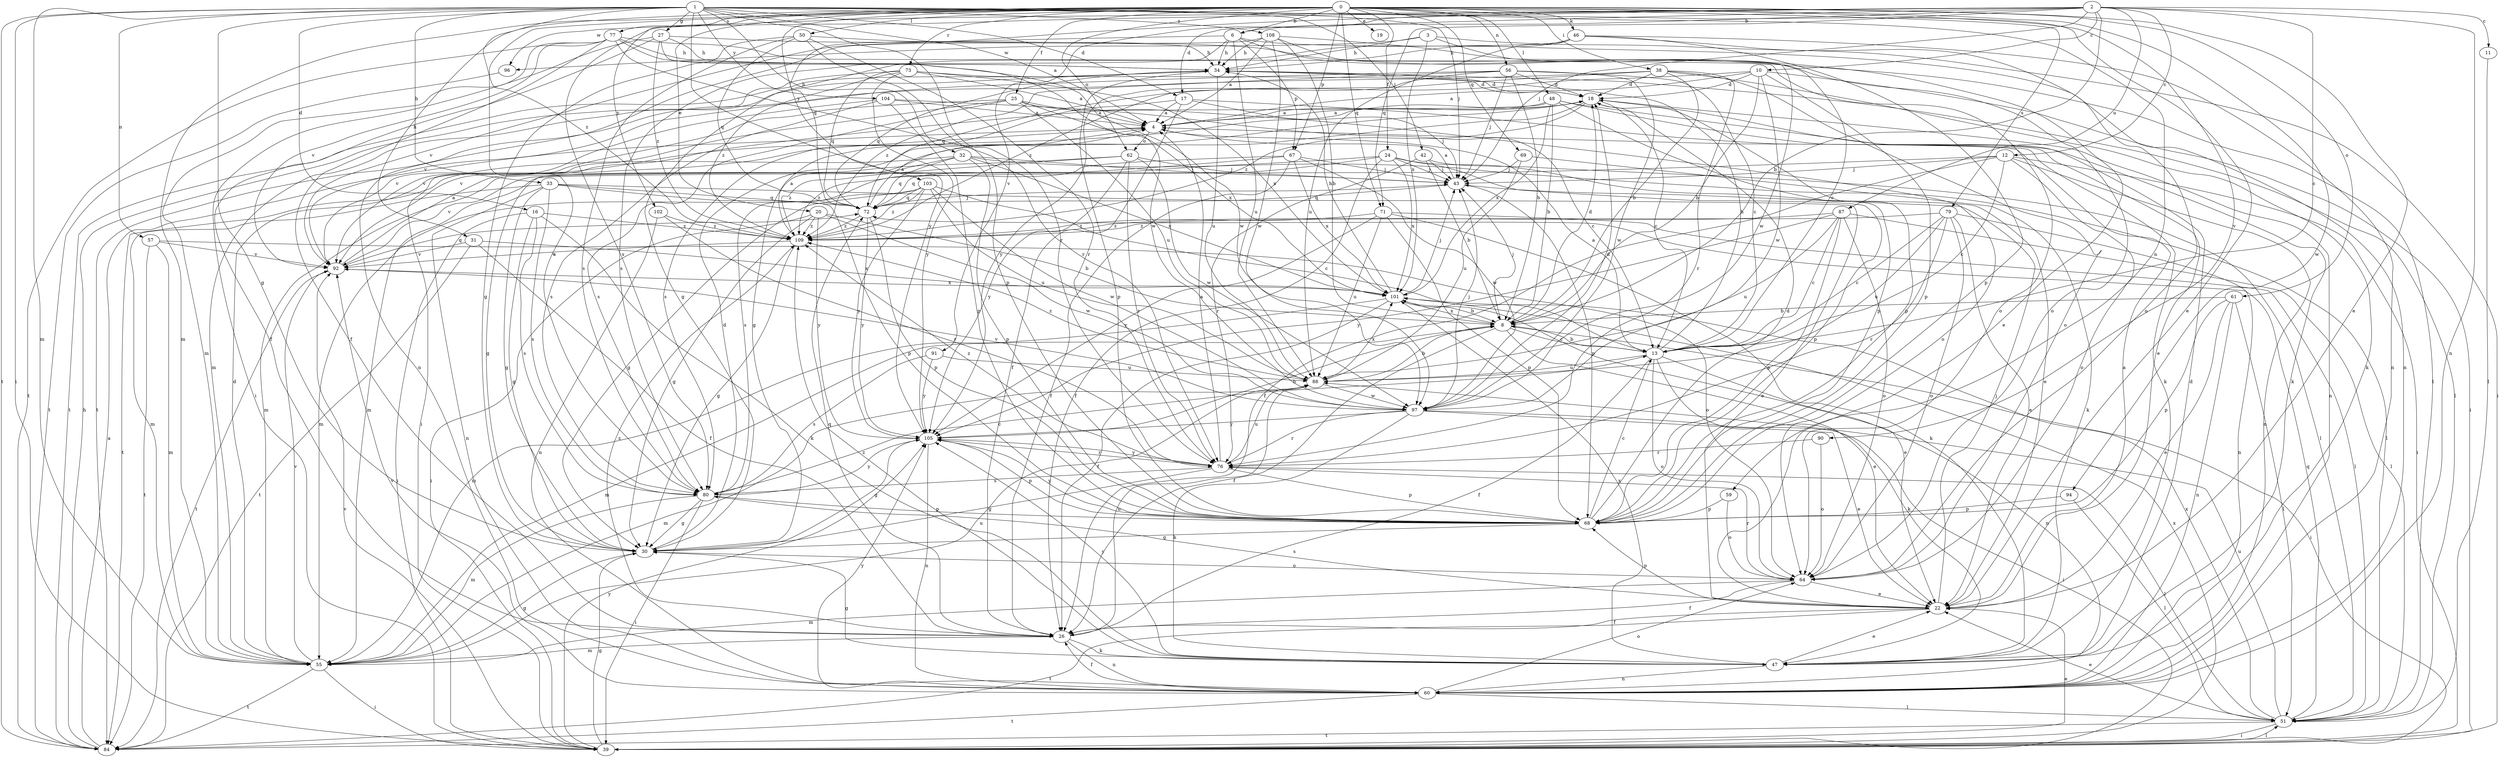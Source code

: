 strict digraph  {
0;
1;
2;
3;
4;
6;
8;
10;
11;
12;
13;
16;
17;
18;
19;
20;
22;
24;
25;
26;
27;
30;
31;
32;
33;
34;
38;
39;
42;
43;
46;
47;
48;
50;
51;
55;
56;
57;
59;
60;
61;
62;
64;
67;
68;
69;
71;
72;
73;
76;
77;
79;
80;
84;
87;
88;
90;
91;
92;
94;
96;
97;
101;
102;
103;
104;
105;
108;
109;
0 -> 6  [label=b];
0 -> 19  [label=e];
0 -> 20  [label=e];
0 -> 22  [label=e];
0 -> 24  [label=f];
0 -> 25  [label=f];
0 -> 31  [label=h];
0 -> 38  [label=i];
0 -> 46  [label=k];
0 -> 48  [label=l];
0 -> 50  [label=l];
0 -> 55  [label=m];
0 -> 56  [label=n];
0 -> 61  [label=o];
0 -> 62  [label=o];
0 -> 67  [label=p];
0 -> 69  [label=q];
0 -> 71  [label=q];
0 -> 73  [label=r];
0 -> 77  [label=s];
0 -> 79  [label=s];
0 -> 80  [label=s];
0 -> 90  [label=v];
0 -> 94  [label=w];
0 -> 102  [label=y];
0 -> 103  [label=y];
1 -> 4  [label=a];
1 -> 16  [label=d];
1 -> 17  [label=d];
1 -> 22  [label=e];
1 -> 27  [label=g];
1 -> 30  [label=g];
1 -> 32  [label=h];
1 -> 33  [label=h];
1 -> 39  [label=i];
1 -> 42  [label=j];
1 -> 43  [label=j];
1 -> 55  [label=m];
1 -> 57  [label=n];
1 -> 59  [label=n];
1 -> 76  [label=r];
1 -> 84  [label=t];
1 -> 104  [label=y];
1 -> 105  [label=y];
1 -> 108  [label=z];
1 -> 109  [label=z];
2 -> 6  [label=b];
2 -> 8  [label=b];
2 -> 10  [label=c];
2 -> 11  [label=c];
2 -> 12  [label=c];
2 -> 13  [label=c];
2 -> 17  [label=d];
2 -> 43  [label=j];
2 -> 60  [label=n];
2 -> 71  [label=q];
2 -> 72  [label=q];
2 -> 80  [label=s];
2 -> 87  [label=u];
2 -> 91  [label=v];
2 -> 96  [label=w];
3 -> 34  [label=h];
3 -> 39  [label=i];
3 -> 96  [label=w];
3 -> 97  [label=w];
3 -> 101  [label=x];
4 -> 62  [label=o];
6 -> 34  [label=h];
6 -> 60  [label=n];
6 -> 64  [label=o];
6 -> 67  [label=p];
6 -> 80  [label=s];
6 -> 88  [label=u];
6 -> 92  [label=v];
8 -> 13  [label=c];
8 -> 18  [label=d];
8 -> 22  [label=e];
8 -> 26  [label=f];
8 -> 39  [label=i];
8 -> 43  [label=j];
8 -> 55  [label=m];
8 -> 101  [label=x];
10 -> 4  [label=a];
10 -> 8  [label=b];
10 -> 18  [label=d];
10 -> 39  [label=i];
10 -> 68  [label=p];
10 -> 72  [label=q];
10 -> 97  [label=w];
11 -> 51  [label=l];
12 -> 13  [label=c];
12 -> 26  [label=f];
12 -> 39  [label=i];
12 -> 43  [label=j];
12 -> 60  [label=n];
12 -> 64  [label=o];
12 -> 80  [label=s];
13 -> 4  [label=a];
13 -> 8  [label=b];
13 -> 26  [label=f];
13 -> 34  [label=h];
13 -> 47  [label=k];
13 -> 60  [label=n];
13 -> 64  [label=o];
13 -> 88  [label=u];
16 -> 30  [label=g];
16 -> 39  [label=i];
16 -> 47  [label=k];
16 -> 80  [label=s];
16 -> 109  [label=z];
17 -> 4  [label=a];
17 -> 26  [label=f];
17 -> 43  [label=j];
17 -> 47  [label=k];
17 -> 80  [label=s];
18 -> 4  [label=a];
18 -> 13  [label=c];
18 -> 30  [label=g];
18 -> 60  [label=n];
18 -> 68  [label=p];
18 -> 109  [label=z];
20 -> 8  [label=b];
20 -> 30  [label=g];
20 -> 39  [label=i];
20 -> 97  [label=w];
20 -> 105  [label=y];
20 -> 109  [label=z];
22 -> 4  [label=a];
22 -> 26  [label=f];
22 -> 43  [label=j];
22 -> 68  [label=p];
22 -> 80  [label=s];
22 -> 84  [label=t];
24 -> 22  [label=e];
24 -> 26  [label=f];
24 -> 43  [label=j];
24 -> 55  [label=m];
24 -> 68  [label=p];
24 -> 92  [label=v];
24 -> 101  [label=x];
25 -> 4  [label=a];
25 -> 39  [label=i];
25 -> 64  [label=o];
25 -> 80  [label=s];
25 -> 88  [label=u];
25 -> 92  [label=v];
25 -> 101  [label=x];
26 -> 47  [label=k];
26 -> 55  [label=m];
26 -> 60  [label=n];
26 -> 72  [label=q];
26 -> 88  [label=u];
26 -> 109  [label=z];
27 -> 26  [label=f];
27 -> 34  [label=h];
27 -> 39  [label=i];
27 -> 51  [label=l];
27 -> 97  [label=w];
27 -> 109  [label=z];
30 -> 18  [label=d];
30 -> 64  [label=o];
31 -> 26  [label=f];
31 -> 84  [label=t];
31 -> 92  [label=v];
31 -> 101  [label=x];
32 -> 30  [label=g];
32 -> 43  [label=j];
32 -> 51  [label=l];
32 -> 68  [label=p];
32 -> 72  [label=q];
32 -> 84  [label=t];
32 -> 101  [label=x];
33 -> 22  [label=e];
33 -> 30  [label=g];
33 -> 55  [label=m];
33 -> 60  [label=n];
33 -> 68  [label=p];
33 -> 72  [label=q];
33 -> 80  [label=s];
34 -> 18  [label=d];
34 -> 51  [label=l];
34 -> 55  [label=m];
34 -> 68  [label=p];
34 -> 72  [label=q];
34 -> 88  [label=u];
38 -> 8  [label=b];
38 -> 18  [label=d];
38 -> 47  [label=k];
38 -> 64  [label=o];
38 -> 76  [label=r];
38 -> 84  [label=t];
38 -> 109  [label=z];
39 -> 22  [label=e];
39 -> 30  [label=g];
39 -> 51  [label=l];
39 -> 92  [label=v];
39 -> 101  [label=x];
39 -> 105  [label=y];
42 -> 8  [label=b];
42 -> 43  [label=j];
42 -> 51  [label=l];
42 -> 76  [label=r];
43 -> 4  [label=a];
43 -> 68  [label=p];
43 -> 72  [label=q];
46 -> 30  [label=g];
46 -> 34  [label=h];
46 -> 60  [label=n];
46 -> 64  [label=o];
46 -> 68  [label=p];
46 -> 88  [label=u];
47 -> 18  [label=d];
47 -> 22  [label=e];
47 -> 30  [label=g];
47 -> 60  [label=n];
47 -> 101  [label=x];
47 -> 105  [label=y];
47 -> 109  [label=z];
48 -> 4  [label=a];
48 -> 8  [label=b];
48 -> 22  [label=e];
48 -> 47  [label=k];
48 -> 68  [label=p];
48 -> 92  [label=v];
48 -> 101  [label=x];
50 -> 30  [label=g];
50 -> 34  [label=h];
50 -> 68  [label=p];
50 -> 72  [label=q];
50 -> 76  [label=r];
50 -> 80  [label=s];
51 -> 22  [label=e];
51 -> 39  [label=i];
51 -> 72  [label=q];
51 -> 84  [label=t];
51 -> 88  [label=u];
51 -> 101  [label=x];
55 -> 18  [label=d];
55 -> 30  [label=g];
55 -> 39  [label=i];
55 -> 84  [label=t];
55 -> 88  [label=u];
55 -> 92  [label=v];
56 -> 8  [label=b];
56 -> 13  [label=c];
56 -> 18  [label=d];
56 -> 43  [label=j];
56 -> 92  [label=v];
56 -> 97  [label=w];
56 -> 105  [label=y];
56 -> 109  [label=z];
57 -> 55  [label=m];
57 -> 64  [label=o];
57 -> 84  [label=t];
57 -> 92  [label=v];
59 -> 64  [label=o];
59 -> 68  [label=p];
60 -> 26  [label=f];
60 -> 51  [label=l];
60 -> 64  [label=o];
60 -> 84  [label=t];
60 -> 92  [label=v];
60 -> 105  [label=y];
61 -> 8  [label=b];
61 -> 22  [label=e];
61 -> 51  [label=l];
61 -> 60  [label=n];
61 -> 68  [label=p];
62 -> 43  [label=j];
62 -> 55  [label=m];
62 -> 76  [label=r];
62 -> 97  [label=w];
62 -> 105  [label=y];
62 -> 109  [label=z];
64 -> 22  [label=e];
64 -> 26  [label=f];
64 -> 55  [label=m];
64 -> 76  [label=r];
67 -> 26  [label=f];
67 -> 43  [label=j];
67 -> 72  [label=q];
67 -> 97  [label=w];
67 -> 101  [label=x];
67 -> 109  [label=z];
68 -> 13  [label=c];
68 -> 18  [label=d];
68 -> 30  [label=g];
68 -> 105  [label=y];
69 -> 43  [label=j];
69 -> 47  [label=k];
69 -> 88  [label=u];
71 -> 47  [label=k];
71 -> 51  [label=l];
71 -> 68  [label=p];
71 -> 88  [label=u];
71 -> 105  [label=y];
71 -> 109  [label=z];
72 -> 4  [label=a];
72 -> 43  [label=j];
72 -> 68  [label=p];
72 -> 105  [label=y];
72 -> 109  [label=z];
73 -> 4  [label=a];
73 -> 18  [label=d];
73 -> 72  [label=q];
73 -> 84  [label=t];
73 -> 101  [label=x];
73 -> 105  [label=y];
73 -> 109  [label=z];
76 -> 4  [label=a];
76 -> 30  [label=g];
76 -> 51  [label=l];
76 -> 68  [label=p];
76 -> 80  [label=s];
76 -> 88  [label=u];
76 -> 105  [label=y];
76 -> 109  [label=z];
77 -> 26  [label=f];
77 -> 34  [label=h];
77 -> 55  [label=m];
77 -> 64  [label=o];
77 -> 76  [label=r];
77 -> 84  [label=t];
77 -> 92  [label=v];
77 -> 97  [label=w];
79 -> 13  [label=c];
79 -> 22  [label=e];
79 -> 60  [label=n];
79 -> 64  [label=o];
79 -> 76  [label=r];
79 -> 88  [label=u];
79 -> 109  [label=z];
80 -> 13  [label=c];
80 -> 30  [label=g];
80 -> 39  [label=i];
80 -> 55  [label=m];
80 -> 68  [label=p];
80 -> 105  [label=y];
84 -> 4  [label=a];
84 -> 34  [label=h];
87 -> 13  [label=c];
87 -> 51  [label=l];
87 -> 64  [label=o];
87 -> 68  [label=p];
87 -> 88  [label=u];
87 -> 105  [label=y];
87 -> 109  [label=z];
88 -> 8  [label=b];
88 -> 55  [label=m];
88 -> 97  [label=w];
88 -> 101  [label=x];
88 -> 109  [label=z];
90 -> 64  [label=o];
90 -> 76  [label=r];
91 -> 80  [label=s];
91 -> 88  [label=u];
91 -> 105  [label=y];
92 -> 4  [label=a];
92 -> 72  [label=q];
92 -> 84  [label=t];
92 -> 101  [label=x];
94 -> 51  [label=l];
94 -> 68  [label=p];
96 -> 84  [label=t];
97 -> 18  [label=d];
97 -> 22  [label=e];
97 -> 39  [label=i];
97 -> 43  [label=j];
97 -> 47  [label=k];
97 -> 76  [label=r];
97 -> 92  [label=v];
97 -> 105  [label=y];
101 -> 8  [label=b];
101 -> 22  [label=e];
101 -> 26  [label=f];
101 -> 34  [label=h];
101 -> 43  [label=j];
101 -> 55  [label=m];
102 -> 60  [label=n];
102 -> 76  [label=r];
102 -> 109  [label=z];
103 -> 13  [label=c];
103 -> 30  [label=g];
103 -> 55  [label=m];
103 -> 72  [label=q];
103 -> 88  [label=u];
103 -> 97  [label=w];
103 -> 105  [label=y];
103 -> 109  [label=z];
104 -> 4  [label=a];
104 -> 13  [label=c];
104 -> 68  [label=p];
104 -> 80  [label=s];
104 -> 92  [label=v];
105 -> 8  [label=b];
105 -> 30  [label=g];
105 -> 60  [label=n];
105 -> 68  [label=p];
105 -> 76  [label=r];
108 -> 4  [label=a];
108 -> 8  [label=b];
108 -> 13  [label=c];
108 -> 22  [label=e];
108 -> 34  [label=h];
108 -> 60  [label=n];
108 -> 97  [label=w];
109 -> 4  [label=a];
109 -> 30  [label=g];
109 -> 92  [label=v];
}
